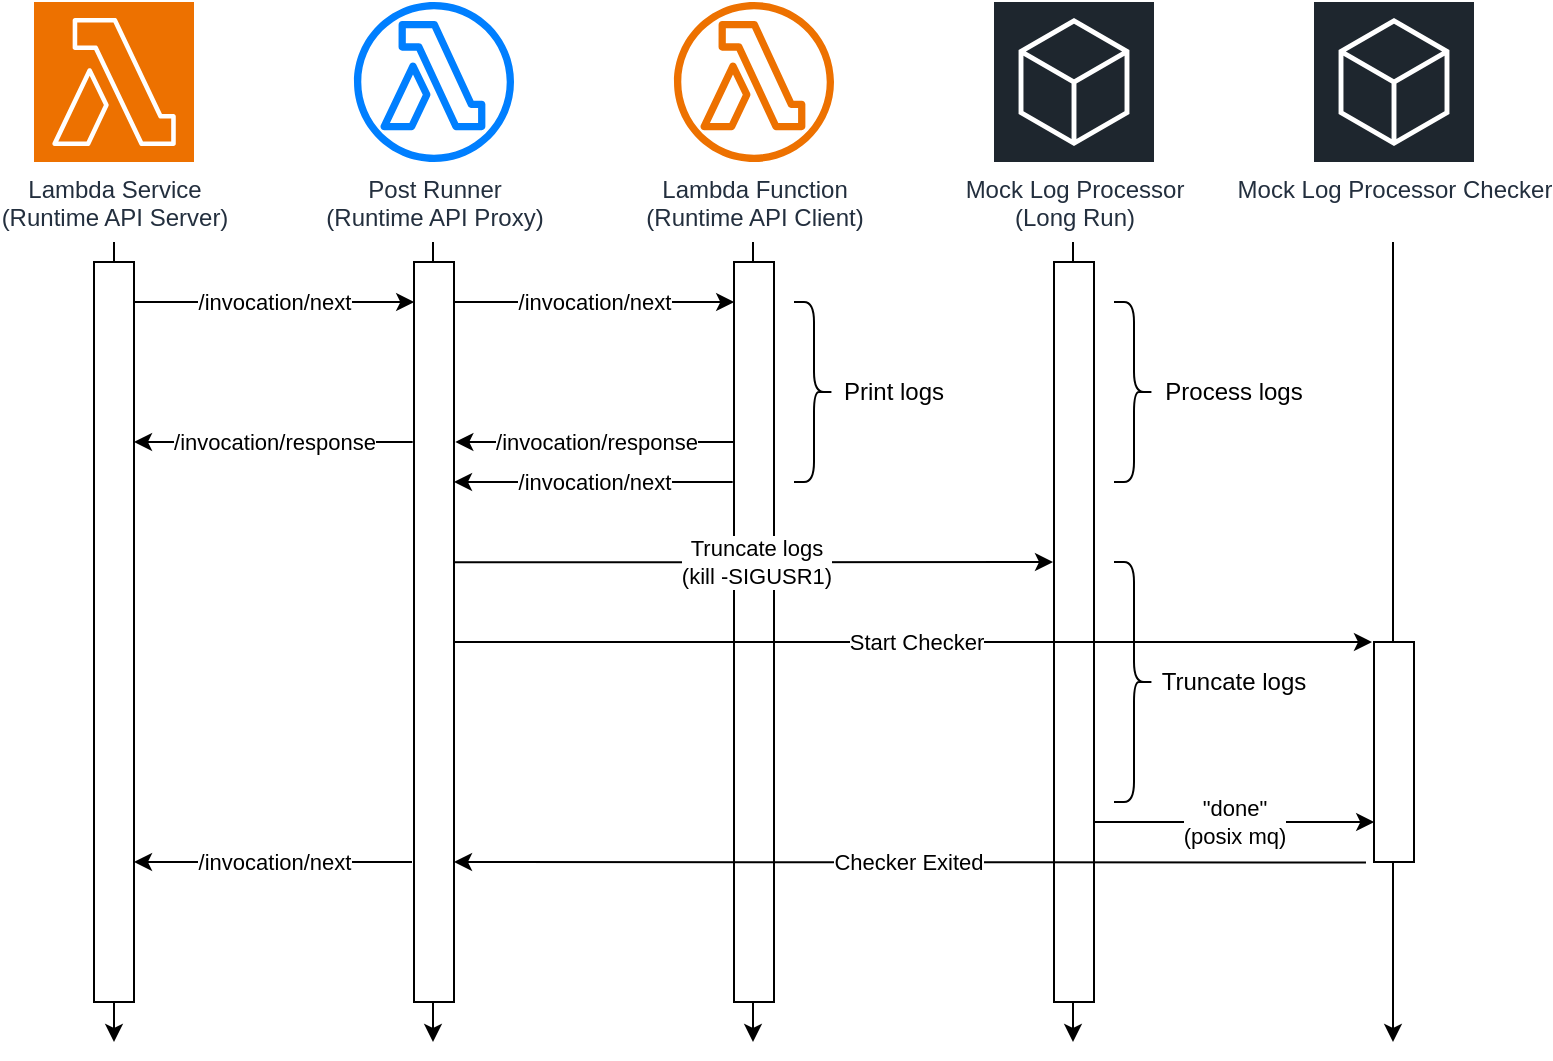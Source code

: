 <mxfile version="24.2.5" type="device">
  <diagram id="Ht1M8jgEwFfnCIfOTk4-" name="Page-1">
    <mxGraphModel dx="857" dy="670" grid="1" gridSize="10" guides="1" tooltips="1" connect="1" arrows="1" fold="1" page="0" pageScale="1" pageWidth="827" pageHeight="1169" math="0" shadow="0">
      <root>
        <mxCell id="0" />
        <mxCell id="1" parent="0" />
        <mxCell id="R3_25TnhaGLof7sosI1B-1" value="Lambda Service&lt;div&gt;(Runtime API Server)&lt;/div&gt;" style="sketch=0;points=[[0,0,0],[0.25,0,0],[0.5,0,0],[0.75,0,0],[1,0,0],[0,1,0],[0.25,1,0],[0.5,1,0],[0.75,1,0],[1,1,0],[0,0.25,0],[0,0.5,0],[0,0.75,0],[1,0.25,0],[1,0.5,0],[1,0.75,0]];outlineConnect=0;fontColor=#232F3E;fillColor=#ED7100;strokeColor=#ffffff;dashed=0;verticalLabelPosition=bottom;verticalAlign=top;align=center;html=1;fontSize=12;fontStyle=0;aspect=fixed;shape=mxgraph.aws4.resourceIcon;resIcon=mxgraph.aws4.lambda;" vertex="1" parent="1">
          <mxGeometry x="240" y="200" width="80" height="80" as="geometry" />
        </mxCell>
        <mxCell id="R3_25TnhaGLof7sosI1B-2" value="Lambda Function&lt;div&gt;(Runtime API Client)&lt;/div&gt;" style="sketch=0;outlineConnect=0;fontColor=#232F3E;gradientColor=none;fillColor=#ED7100;strokeColor=none;dashed=0;verticalLabelPosition=bottom;verticalAlign=top;align=center;html=1;fontSize=12;fontStyle=0;aspect=fixed;pointerEvents=1;shape=mxgraph.aws4.lambda_function;" vertex="1" parent="1">
          <mxGeometry x="560" y="200" width="80" height="80" as="geometry" />
        </mxCell>
        <mxCell id="R3_25TnhaGLof7sosI1B-3" value="Post Runner&lt;div&gt;(Runtime API Proxy)&lt;/div&gt;" style="sketch=0;outlineConnect=0;fontColor=#232F3E;gradientColor=none;fillColor=#007FFF;strokeColor=none;dashed=0;verticalLabelPosition=bottom;verticalAlign=top;align=center;html=1;fontSize=12;fontStyle=0;aspect=fixed;pointerEvents=1;shape=mxgraph.aws4.lambda_function;" vertex="1" parent="1">
          <mxGeometry x="400" y="200" width="80" height="80" as="geometry" />
        </mxCell>
        <mxCell id="R3_25TnhaGLof7sosI1B-4" value="Mock Log Processor Checker" style="sketch=0;points=[[0,0,0],[0.25,0,0],[0.5,0,0],[0.75,0,0],[1,0,0],[0,1,0],[0.25,1,0],[0.5,1,0],[0.75,1,0],[1,1,0],[0,0.25,0],[0,0.5,0],[0,0.75,0],[1,0.25,0],[1,0.5,0],[1,0.75,0]];gradientDirection=north;outlineConnect=0;fontColor=#232F3E;gradientColor=none;fillColor=#1E262E;strokeColor=#ffffff;dashed=0;verticalLabelPosition=bottom;verticalAlign=top;align=center;html=1;fontSize=12;fontStyle=0;aspect=fixed;shape=mxgraph.aws4.resourceIcon;resIcon=mxgraph.aws4.general;" vertex="1" parent="1">
          <mxGeometry x="880" y="200" width="80" height="80" as="geometry" />
        </mxCell>
        <mxCell id="R3_25TnhaGLof7sosI1B-5" value="Mock Log Processor&lt;div&gt;(Long Run)&lt;/div&gt;" style="sketch=0;points=[[0,0,0],[0.25,0,0],[0.5,0,0],[0.75,0,0],[1,0,0],[0,1,0],[0.25,1,0],[0.5,1,0],[0.75,1,0],[1,1,0],[0,0.25,0],[0,0.5,0],[0,0.75,0],[1,0.25,0],[1,0.5,0],[1,0.75,0]];gradientDirection=north;outlineConnect=0;fontColor=#232F3E;gradientColor=none;fillColor=#1E262E;strokeColor=#ffffff;dashed=0;verticalLabelPosition=bottom;verticalAlign=top;align=center;html=1;fontSize=12;fontStyle=0;aspect=fixed;shape=mxgraph.aws4.resourceIcon;resIcon=mxgraph.aws4.general;" vertex="1" parent="1">
          <mxGeometry x="720" y="200" width="80" height="80" as="geometry" />
        </mxCell>
        <mxCell id="R3_25TnhaGLof7sosI1B-6" value="" style="endArrow=classic;html=1;rounded=0;" edge="1" parent="1">
          <mxGeometry width="50" height="50" relative="1" as="geometry">
            <mxPoint x="280" y="320" as="sourcePoint" />
            <mxPoint x="280" y="720" as="targetPoint" />
          </mxGeometry>
        </mxCell>
        <mxCell id="R3_25TnhaGLof7sosI1B-7" value="" style="endArrow=classic;html=1;rounded=0;" edge="1" parent="1">
          <mxGeometry width="50" height="50" relative="1" as="geometry">
            <mxPoint x="439.5" y="320" as="sourcePoint" />
            <mxPoint x="439.5" y="720" as="targetPoint" />
          </mxGeometry>
        </mxCell>
        <mxCell id="R3_25TnhaGLof7sosI1B-8" value="" style="endArrow=classic;html=1;rounded=0;" edge="1" parent="1">
          <mxGeometry width="50" height="50" relative="1" as="geometry">
            <mxPoint x="599.5" y="320" as="sourcePoint" />
            <mxPoint x="599.5" y="720" as="targetPoint" />
          </mxGeometry>
        </mxCell>
        <mxCell id="R3_25TnhaGLof7sosI1B-9" value="" style="endArrow=classic;html=1;rounded=0;" edge="1" parent="1">
          <mxGeometry width="50" height="50" relative="1" as="geometry">
            <mxPoint x="759.5" y="320" as="sourcePoint" />
            <mxPoint x="759.5" y="720" as="targetPoint" />
          </mxGeometry>
        </mxCell>
        <mxCell id="R3_25TnhaGLof7sosI1B-10" value="" style="endArrow=classic;html=1;rounded=0;" edge="1" parent="1">
          <mxGeometry width="50" height="50" relative="1" as="geometry">
            <mxPoint x="919.5" y="320" as="sourcePoint" />
            <mxPoint x="919.5" y="720" as="targetPoint" />
          </mxGeometry>
        </mxCell>
        <mxCell id="R3_25TnhaGLof7sosI1B-11" value="" style="rounded=0;whiteSpace=wrap;html=1;" vertex="1" parent="1">
          <mxGeometry x="270" y="330" width="20" height="370" as="geometry" />
        </mxCell>
        <mxCell id="R3_25TnhaGLof7sosI1B-12" value="" style="rounded=0;whiteSpace=wrap;html=1;" vertex="1" parent="1">
          <mxGeometry x="430" y="330" width="20" height="370" as="geometry" />
        </mxCell>
        <mxCell id="R3_25TnhaGLof7sosI1B-19" value="" style="rounded=0;whiteSpace=wrap;html=1;" vertex="1" parent="1">
          <mxGeometry x="590" y="330" width="20" height="370" as="geometry" />
        </mxCell>
        <mxCell id="R3_25TnhaGLof7sosI1B-20" value="" style="rounded=0;whiteSpace=wrap;html=1;" vertex="1" parent="1">
          <mxGeometry x="750" y="330" width="20" height="370" as="geometry" />
        </mxCell>
        <mxCell id="R3_25TnhaGLof7sosI1B-22" value="/invocation/next" style="endArrow=classic;html=1;rounded=0;exitX=-0.037;exitY=0.081;exitDx=0;exitDy=0;exitPerimeter=0;entryX=0.996;entryY=0.081;entryDx=0;entryDy=0;entryPerimeter=0;" edge="1" parent="1">
          <mxGeometry width="50" height="50" relative="1" as="geometry">
            <mxPoint x="589.34" y="440.0" as="sourcePoint" />
            <mxPoint x="450.0" y="440.0" as="targetPoint" />
          </mxGeometry>
        </mxCell>
        <mxCell id="R3_25TnhaGLof7sosI1B-24" value="/invocation/next" style="endArrow=classic;html=1;rounded=0;exitX=0.995;exitY=0.135;exitDx=0;exitDy=0;exitPerimeter=0;" edge="1" parent="1">
          <mxGeometry x="0.005" width="50" height="50" relative="1" as="geometry">
            <mxPoint x="290.0" y="350.0" as="sourcePoint" />
            <mxPoint x="430.1" y="350.05" as="targetPoint" />
            <mxPoint as="offset" />
          </mxGeometry>
        </mxCell>
        <mxCell id="R3_25TnhaGLof7sosI1B-25" value="/invocation/next" style="endArrow=classic;html=1;rounded=0;exitX=-0.037;exitY=0.081;exitDx=0;exitDy=0;exitPerimeter=0;entryX=0.996;entryY=0.081;entryDx=0;entryDy=0;entryPerimeter=0;" edge="1" parent="1">
          <mxGeometry width="50" height="50" relative="1" as="geometry">
            <mxPoint x="429" y="630" as="sourcePoint" />
            <mxPoint x="290" y="630" as="targetPoint" />
          </mxGeometry>
        </mxCell>
        <mxCell id="R3_25TnhaGLof7sosI1B-26" value="/invocation/next" style="endArrow=classic;html=1;rounded=0;exitX=0.995;exitY=0.135;exitDx=0;exitDy=0;exitPerimeter=0;" edge="1" parent="1">
          <mxGeometry width="50" height="50" relative="1" as="geometry">
            <mxPoint x="450.0" y="350.0" as="sourcePoint" />
            <mxPoint x="590.1" y="350.05" as="targetPoint" />
          </mxGeometry>
        </mxCell>
        <mxCell id="R3_25TnhaGLof7sosI1B-28" value="" style="shape=curlyBracket;whiteSpace=wrap;html=1;rounded=1;flipH=1;labelPosition=right;verticalLabelPosition=middle;align=left;verticalAlign=middle;size=0.5;" vertex="1" parent="1">
          <mxGeometry x="620" y="350" width="20" height="90" as="geometry" />
        </mxCell>
        <mxCell id="R3_25TnhaGLof7sosI1B-29" value="Process logs" style="text;html=1;align=center;verticalAlign=middle;whiteSpace=wrap;rounded=0;" vertex="1" parent="1">
          <mxGeometry x="790" y="380" width="100" height="30" as="geometry" />
        </mxCell>
        <mxCell id="R3_25TnhaGLof7sosI1B-30" value="" style="shape=curlyBracket;whiteSpace=wrap;html=1;rounded=1;flipH=1;labelPosition=right;verticalLabelPosition=middle;align=left;verticalAlign=middle;size=0.5;" vertex="1" parent="1">
          <mxGeometry x="780" y="350" width="20" height="90" as="geometry" />
        </mxCell>
        <mxCell id="R3_25TnhaGLof7sosI1B-31" value="Print logs" style="text;html=1;align=center;verticalAlign=middle;whiteSpace=wrap;rounded=0;" vertex="1" parent="1">
          <mxGeometry x="630" y="380" width="80" height="30" as="geometry" />
        </mxCell>
        <mxCell id="R3_25TnhaGLof7sosI1B-32" value="&lt;div&gt;Truncate logs&lt;/div&gt;(kill -SIGUSR1)" style="endArrow=classic;html=1;rounded=0;exitX=0.995;exitY=0.135;exitDx=0;exitDy=0;exitPerimeter=0;entryX=-0.049;entryY=0.378;entryDx=0;entryDy=0;entryPerimeter=0;" edge="1" parent="1">
          <mxGeometry x="0.005" width="50" height="50" relative="1" as="geometry">
            <mxPoint x="450.49" y="480.14" as="sourcePoint" />
            <mxPoint x="749.51" y="480.0" as="targetPoint" />
            <mxPoint as="offset" />
          </mxGeometry>
        </mxCell>
        <mxCell id="R3_25TnhaGLof7sosI1B-33" value="Start Checker&lt;div&gt;&lt;/div&gt;" style="endArrow=classic;html=1;rounded=0;exitX=0.995;exitY=0.135;exitDx=0;exitDy=0;exitPerimeter=0;" edge="1" parent="1">
          <mxGeometry x="0.005" width="50" height="50" relative="1" as="geometry">
            <mxPoint x="450.0" y="520" as="sourcePoint" />
            <mxPoint x="909" y="520" as="targetPoint" />
            <mxPoint as="offset" />
          </mxGeometry>
        </mxCell>
        <mxCell id="R3_25TnhaGLof7sosI1B-34" value="" style="rounded=0;whiteSpace=wrap;html=1;" vertex="1" parent="1">
          <mxGeometry x="910" y="520" width="20" height="110" as="geometry" />
        </mxCell>
        <mxCell id="R3_25TnhaGLof7sosI1B-35" value="/invocation/response" style="endArrow=classic;html=1;rounded=0;exitX=-0.037;exitY=0.081;exitDx=0;exitDy=0;exitPerimeter=0;entryX=0.996;entryY=0.081;entryDx=0;entryDy=0;entryPerimeter=0;" edge="1" parent="1">
          <mxGeometry width="50" height="50" relative="1" as="geometry">
            <mxPoint x="590.0" y="420.0" as="sourcePoint" />
            <mxPoint x="450.66" y="420.0" as="targetPoint" />
          </mxGeometry>
        </mxCell>
        <mxCell id="R3_25TnhaGLof7sosI1B-36" value="/invocation/response" style="endArrow=classic;html=1;rounded=0;exitX=-0.037;exitY=0.081;exitDx=0;exitDy=0;exitPerimeter=0;entryX=0.996;entryY=0.081;entryDx=0;entryDy=0;entryPerimeter=0;" edge="1" parent="1">
          <mxGeometry width="50" height="50" relative="1" as="geometry">
            <mxPoint x="429.34" y="420.0" as="sourcePoint" />
            <mxPoint x="290.0" y="420.0" as="targetPoint" />
          </mxGeometry>
        </mxCell>
        <mxCell id="R3_25TnhaGLof7sosI1B-37" value="Truncate logs" style="text;html=1;align=center;verticalAlign=middle;whiteSpace=wrap;rounded=0;" vertex="1" parent="1">
          <mxGeometry x="790" y="525" width="100" height="30" as="geometry" />
        </mxCell>
        <mxCell id="R3_25TnhaGLof7sosI1B-38" value="" style="shape=curlyBracket;whiteSpace=wrap;html=1;rounded=1;flipH=1;labelPosition=right;verticalLabelPosition=middle;align=left;verticalAlign=middle;size=0.5;" vertex="1" parent="1">
          <mxGeometry x="780" y="480" width="20" height="120" as="geometry" />
        </mxCell>
        <mxCell id="R3_25TnhaGLof7sosI1B-39" value="&quot;done&quot;&lt;div&gt;(posix mq)&lt;/div&gt;" style="endArrow=classic;html=1;rounded=0;exitX=0.995;exitY=0.135;exitDx=0;exitDy=0;exitPerimeter=0;" edge="1" parent="1">
          <mxGeometry width="50" height="50" relative="1" as="geometry">
            <mxPoint x="770.0" y="610" as="sourcePoint" />
            <mxPoint x="910.1" y="610.05" as="targetPoint" />
          </mxGeometry>
        </mxCell>
        <mxCell id="R3_25TnhaGLof7sosI1B-40" value="Checker Exited&lt;div&gt;&lt;/div&gt;" style="endArrow=classic;html=1;rounded=0;exitX=0;exitY=1;exitDx=0;exitDy=0;entryX=1.2;entryY=0.783;entryDx=0;entryDy=0;entryPerimeter=0;" edge="1" parent="1">
          <mxGeometry x="0.005" width="50" height="50" relative="1" as="geometry">
            <mxPoint x="906.0" y="630.29" as="sourcePoint" />
            <mxPoint x="450" y="630" as="targetPoint" />
            <mxPoint as="offset" />
          </mxGeometry>
        </mxCell>
      </root>
    </mxGraphModel>
  </diagram>
</mxfile>
